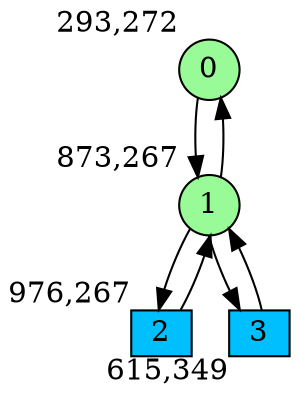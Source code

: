 digraph G {
graph [bgcolor=white]
node [shape=circle, style = filled, fillcolor=white,fixedsize=true, width=0.4, height=0.3 ]
0[xlabel="293,272", pos = "0,1.20313!", fillcolor=palegreen ];
1[xlabel="873,267", pos = "9.0625,1.28125!", fillcolor=palegreen ];
2[xlabel="976,267", pos = "10.6719,1.28125!", fillcolor=deepskyblue, shape=box ];
3[xlabel="615,349", pos = "5.03125,0!", fillcolor=deepskyblue, shape=box ];
0->1 ;
1->0 ;
1->2 ;
1->3 ;
2->1 ;
3->1 ;
}
